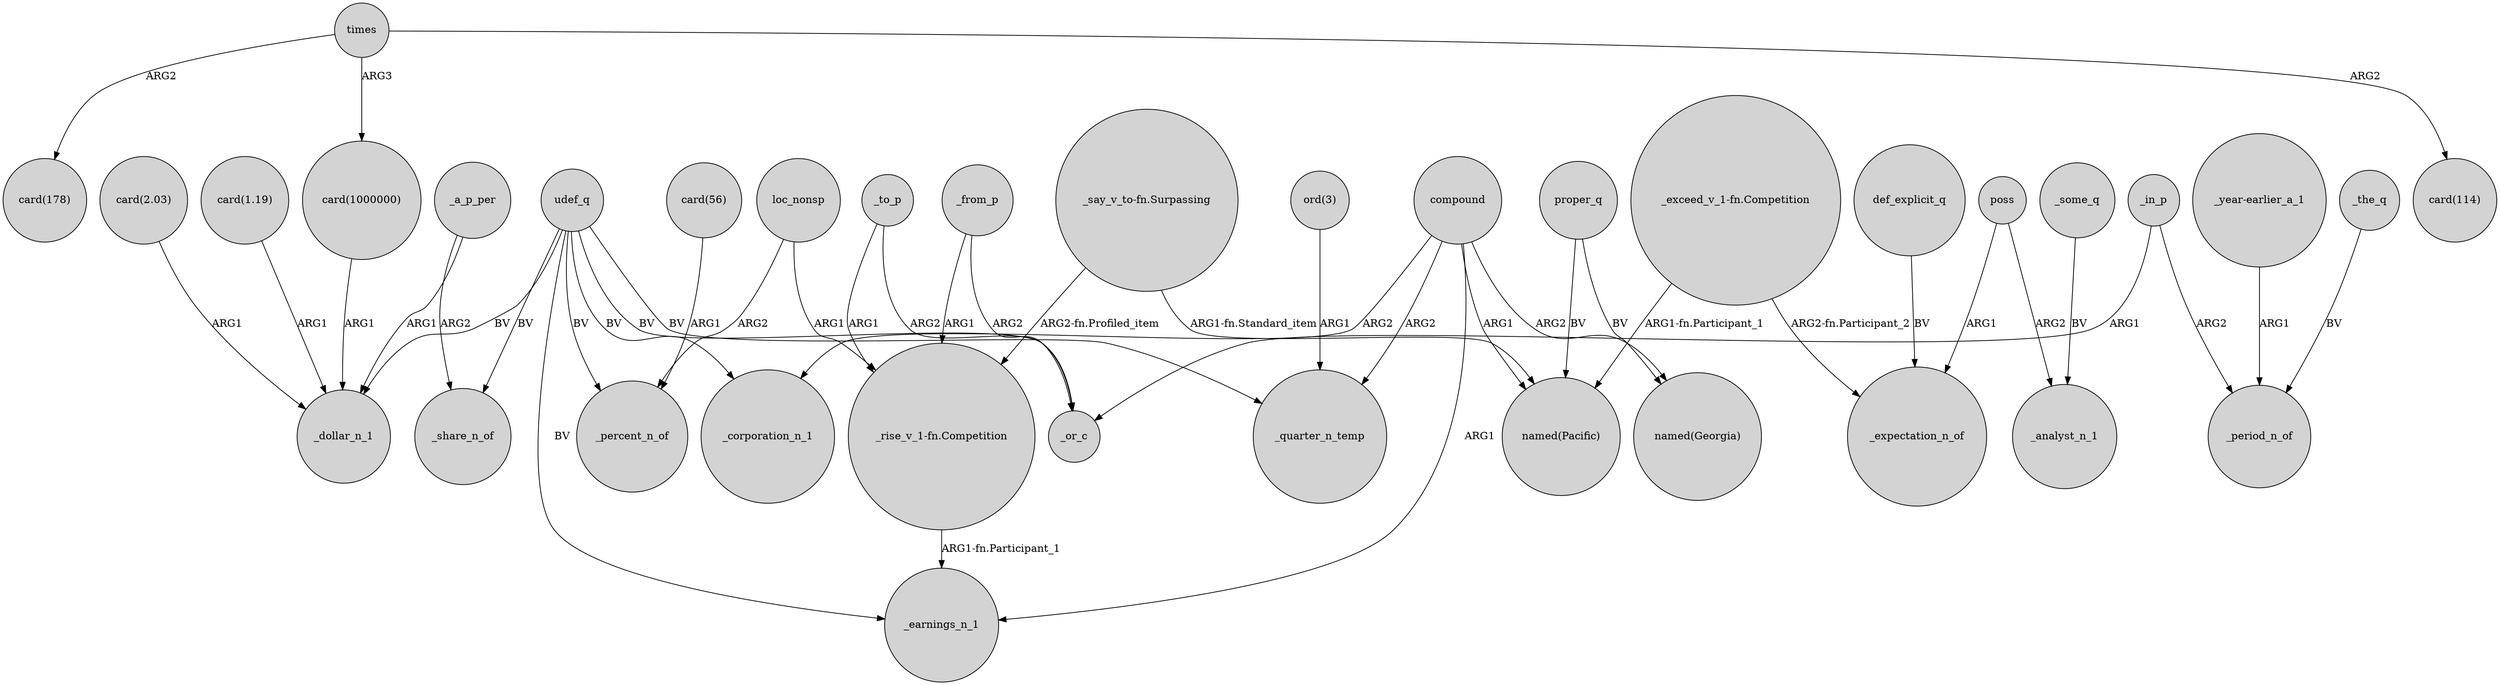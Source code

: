 digraph {
	node [shape=circle style=filled]
	times -> "card(178)" [label=ARG2]
	_to_p -> _or_c [label=ARG2]
	proper_q -> "named(Georgia)" [label=BV]
	"card(2.03)" -> _dollar_n_1 [label=ARG1]
	"ord(3)" -> _quarter_n_temp [label=ARG1]
	loc_nonsp -> "_rise_v_1-fn.Competition" [label=ARG1]
	_in_p -> _or_c [label=ARG1]
	_some_q -> _analyst_n_1 [label=BV]
	"card(56)" -> _percent_n_of [label=ARG1]
	_in_p -> _period_n_of [label=ARG2]
	"_year-earlier_a_1" -> _period_n_of [label=ARG1]
	_from_p -> "_rise_v_1-fn.Competition" [label=ARG1]
	times -> "card(1000000)" [label=ARG3]
	times -> "card(114)" [label=ARG2]
	udef_q -> _or_c [label=BV]
	compound -> "named(Pacific)" [label=ARG1]
	_to_p -> "_rise_v_1-fn.Competition" [label=ARG1]
	compound -> _quarter_n_temp [label=ARG2]
	poss -> _expectation_n_of [label=ARG1]
	_a_p_per -> _share_n_of [label=ARG2]
	udef_q -> _earnings_n_1 [label=BV]
	"card(1.19)" -> _dollar_n_1 [label=ARG1]
	udef_q -> _percent_n_of [label=BV]
	"_say_v_to-fn.Surpassing" -> "_rise_v_1-fn.Competition" [label="ARG2-fn.Profiled_item"]
	udef_q -> _share_n_of [label=BV]
	"_rise_v_1-fn.Competition" -> _earnings_n_1 [label="ARG1-fn.Participant_1"]
	udef_q -> _dollar_n_1 [label=BV]
	"card(1000000)" -> _dollar_n_1 [label=ARG1]
	_from_p -> _or_c [label=ARG2]
	_a_p_per -> _dollar_n_1 [label=ARG1]
	"_say_v_to-fn.Surpassing" -> "named(Pacific)" [label="ARG1-fn.Standard_item"]
	proper_q -> "named(Pacific)" [label=BV]
	"_exceed_v_1-fn.Competition" -> _expectation_n_of [label="ARG2-fn.Participant_2"]
	poss -> _analyst_n_1 [label=ARG2]
	udef_q -> _quarter_n_temp [label=BV]
	compound -> _corporation_n_1 [label=ARG2]
	udef_q -> _corporation_n_1 [label=BV]
	"_exceed_v_1-fn.Competition" -> "named(Pacific)" [label="ARG1-fn.Participant_1"]
	compound -> _earnings_n_1 [label=ARG1]
	_the_q -> _period_n_of [label=BV]
	compound -> "named(Georgia)" [label=ARG2]
	def_explicit_q -> _expectation_n_of [label=BV]
	loc_nonsp -> _percent_n_of [label=ARG2]
}

